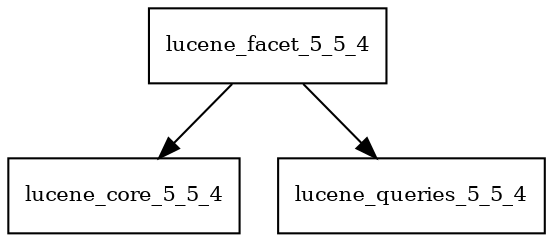 digraph lucene_facet_5_5_4_dependencies {
  node [shape = box, fontsize=10.0];
  lucene_facet_5_5_4 -> lucene_core_5_5_4;
  lucene_facet_5_5_4 -> lucene_queries_5_5_4;
}
